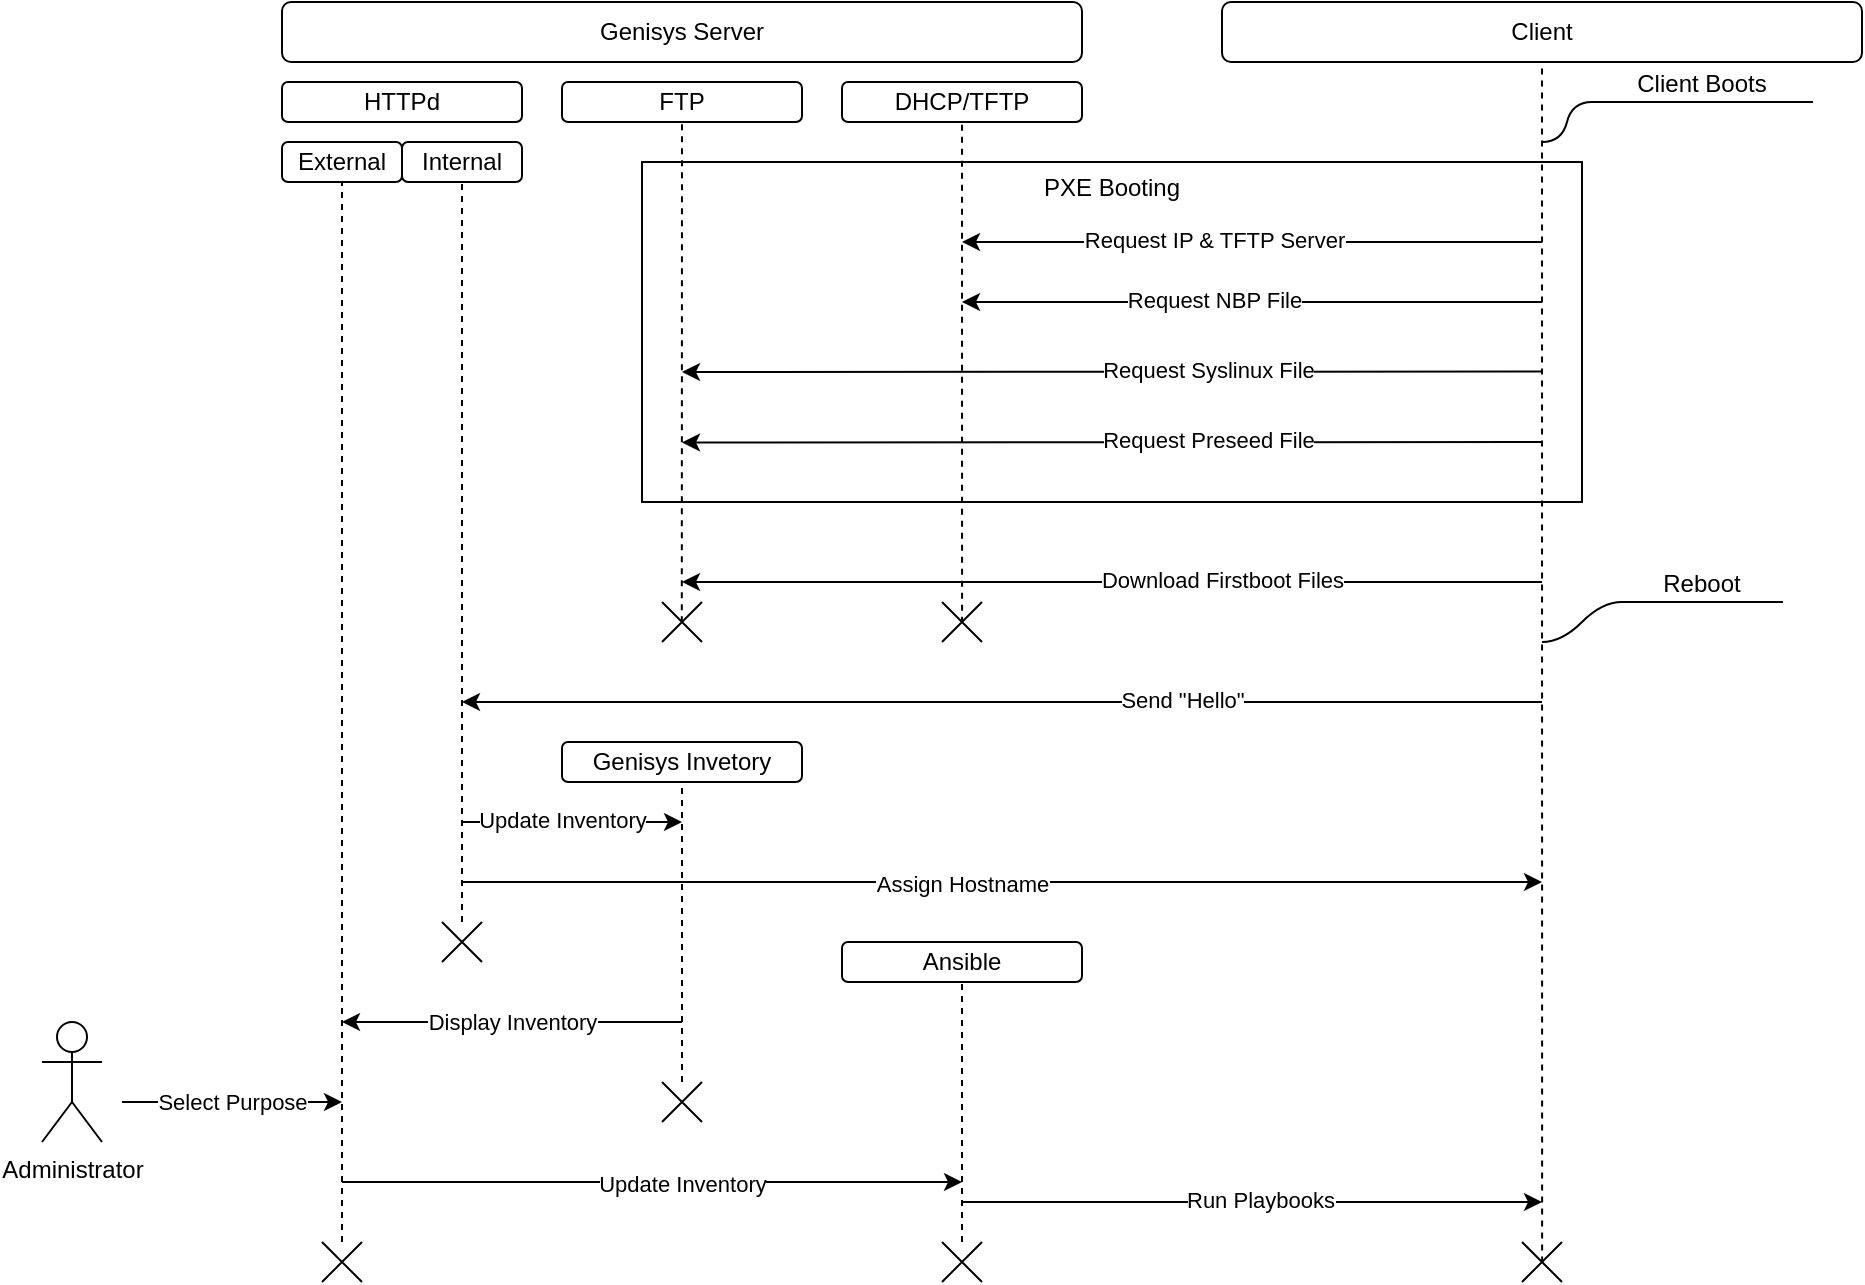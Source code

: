 <mxfile version="24.0.8" type="device">
  <diagram name="Page-1" id="Q2wZ2sweRgpwyFX9r32k">
    <mxGraphModel dx="2245" dy="750" grid="1" gridSize="10" guides="1" tooltips="1" connect="1" arrows="1" fold="1" page="1" pageScale="1" pageWidth="850" pageHeight="1100" math="0" shadow="0">
      <root>
        <mxCell id="0" />
        <mxCell id="1" parent="0" />
        <mxCell id="l6ax4jVVO7kpWbw4UJ8E-2" value="PXE Booting&lt;div&gt;&lt;br&gt;&lt;/div&gt;&lt;div&gt;&lt;br&gt;&lt;/div&gt;&lt;div&gt;&lt;br&gt;&lt;/div&gt;&lt;div&gt;&lt;br&gt;&lt;/div&gt;&lt;div&gt;&lt;br&gt;&lt;/div&gt;&lt;div&gt;&lt;br&gt;&lt;/div&gt;&lt;div&gt;&lt;br&gt;&lt;/div&gt;&lt;div&gt;&lt;br&gt;&lt;/div&gt;&lt;div&gt;&lt;br&gt;&lt;/div&gt;&lt;div&gt;&lt;br&gt;&lt;/div&gt;" style="rounded=0;whiteSpace=wrap;html=1;" vertex="1" parent="1">
          <mxGeometry x="190" y="90" width="470" height="170" as="geometry" />
        </mxCell>
        <mxCell id="XiOSTXteVxpvsbVn6G1l-1" value="Genisys Server" style="rounded=1;whiteSpace=wrap;html=1;" parent="1" vertex="1">
          <mxGeometry x="10" y="10" width="400" height="30" as="geometry" />
        </mxCell>
        <mxCell id="XiOSTXteVxpvsbVn6G1l-3" value="Client" style="rounded=1;whiteSpace=wrap;html=1;" parent="1" vertex="1">
          <mxGeometry x="480" y="10" width="320" height="30" as="geometry" />
        </mxCell>
        <mxCell id="XiOSTXteVxpvsbVn6G1l-5" value="DHCP/TFTP" style="rounded=1;whiteSpace=wrap;html=1;" parent="1" vertex="1">
          <mxGeometry x="290" y="50" width="120" height="20" as="geometry" />
        </mxCell>
        <mxCell id="XiOSTXteVxpvsbVn6G1l-7" value="" style="endArrow=none;dashed=1;html=1;rounded=0;entryX=0.5;entryY=1;entryDx=0;entryDy=0;exitX=0.503;exitY=0.51;exitDx=0;exitDy=0;exitPerimeter=0;" parent="1" edge="1" source="l6ax4jVVO7kpWbw4UJ8E-1">
          <mxGeometry width="50" height="50" relative="1" as="geometry">
            <mxPoint x="640" y="620" as="sourcePoint" />
            <mxPoint x="640" y="40" as="targetPoint" />
          </mxGeometry>
        </mxCell>
        <mxCell id="XiOSTXteVxpvsbVn6G1l-8" value="" style="endArrow=none;dashed=1;html=1;rounded=0;entryX=0.5;entryY=1;entryDx=0;entryDy=0;exitX=0.502;exitY=0.517;exitDx=0;exitDy=0;exitPerimeter=0;" parent="1" target="XiOSTXteVxpvsbVn6G1l-5" edge="1" source="XiOSTXteVxpvsbVn6G1l-9">
          <mxGeometry width="50" height="50" relative="1" as="geometry">
            <mxPoint x="350" y="300" as="sourcePoint" />
            <mxPoint x="450" y="270" as="targetPoint" />
          </mxGeometry>
        </mxCell>
        <mxCell id="XiOSTXteVxpvsbVn6G1l-9" value="" style="shape=mxgraph.sysml.x;" parent="1" vertex="1">
          <mxGeometry x="340" y="310" width="20" height="20" as="geometry" />
        </mxCell>
        <mxCell id="XiOSTXteVxpvsbVn6G1l-13" value="FTP" style="rounded=1;whiteSpace=wrap;html=1;" parent="1" vertex="1">
          <mxGeometry x="150" y="50" width="120" height="20" as="geometry" />
        </mxCell>
        <mxCell id="XiOSTXteVxpvsbVn6G1l-14" value="" style="endArrow=none;dashed=1;html=1;rounded=0;entryX=0.5;entryY=1;entryDx=0;entryDy=0;exitX=0.495;exitY=0.509;exitDx=0;exitDy=0;exitPerimeter=0;" parent="1" target="XiOSTXteVxpvsbVn6G1l-13" edge="1" source="XiOSTXteVxpvsbVn6G1l-17">
          <mxGeometry width="50" height="50" relative="1" as="geometry">
            <mxPoint x="210" y="160" as="sourcePoint" />
            <mxPoint x="450" y="260" as="targetPoint" />
          </mxGeometry>
        </mxCell>
        <mxCell id="XiOSTXteVxpvsbVn6G1l-15" value="" style="endArrow=classic;html=1;rounded=0;" parent="1" edge="1">
          <mxGeometry width="50" height="50" relative="1" as="geometry">
            <mxPoint x="640" y="300" as="sourcePoint" />
            <mxPoint x="210" y="300" as="targetPoint" />
          </mxGeometry>
        </mxCell>
        <mxCell id="XiOSTXteVxpvsbVn6G1l-16" value="Download Firstboot Files" style="edgeLabel;html=1;align=center;verticalAlign=middle;resizable=0;points=[];" parent="XiOSTXteVxpvsbVn6G1l-15" vertex="1" connectable="0">
          <mxGeometry x="-0.624" y="-1" relative="1" as="geometry">
            <mxPoint x="-79" as="offset" />
          </mxGeometry>
        </mxCell>
        <mxCell id="XiOSTXteVxpvsbVn6G1l-17" value="" style="shape=mxgraph.sysml.x;" parent="1" vertex="1">
          <mxGeometry x="200" y="310" width="20" height="20" as="geometry" />
        </mxCell>
        <mxCell id="XiOSTXteVxpvsbVn6G1l-18" value="HTTPd" style="rounded=1;whiteSpace=wrap;html=1;" parent="1" vertex="1">
          <mxGeometry x="10" y="50" width="120" height="20" as="geometry" />
        </mxCell>
        <mxCell id="XiOSTXteVxpvsbVn6G1l-19" value="" style="endArrow=none;dashed=1;html=1;rounded=0;entryX=0.5;entryY=1;entryDx=0;entryDy=0;" parent="1" source="XiOSTXteVxpvsbVn6G1l-30" target="ziEeYzQbDIDaitj3aT-Q-2" edge="1">
          <mxGeometry width="50" height="50" relative="1" as="geometry">
            <mxPoint x="100" y="320" as="sourcePoint" />
            <mxPoint x="100" y="105" as="targetPoint" />
          </mxGeometry>
        </mxCell>
        <mxCell id="XiOSTXteVxpvsbVn6G1l-20" value="" style="endArrow=classic;html=1;rounded=0;" parent="1" edge="1">
          <mxGeometry width="50" height="50" relative="1" as="geometry">
            <mxPoint x="640" y="360" as="sourcePoint" />
            <mxPoint x="100" y="360" as="targetPoint" />
          </mxGeometry>
        </mxCell>
        <mxCell id="XiOSTXteVxpvsbVn6G1l-21" value="Send &quot;Hello&quot;" style="edgeLabel;html=1;align=center;verticalAlign=middle;resizable=0;points=[];" parent="XiOSTXteVxpvsbVn6G1l-20" vertex="1" connectable="0">
          <mxGeometry x="-0.624" y="-1" relative="1" as="geometry">
            <mxPoint x="-79" as="offset" />
          </mxGeometry>
        </mxCell>
        <mxCell id="XiOSTXteVxpvsbVn6G1l-24" value="Reboot" style="whiteSpace=wrap;html=1;shape=partialRectangle;top=0;left=0;bottom=1;right=0;points=[[0,1],[1,1]];fillColor=none;align=center;verticalAlign=bottom;routingCenterY=0.5;snapToPoint=1;recursiveResize=0;autosize=1;treeFolding=1;treeMoving=1;newEdgeStyle={&quot;edgeStyle&quot;:&quot;entityRelationEdgeStyle&quot;,&quot;startArrow&quot;:&quot;none&quot;,&quot;endArrow&quot;:&quot;none&quot;,&quot;segment&quot;:10,&quot;curved&quot;:1,&quot;sourcePerimeterSpacing&quot;:0,&quot;targetPerimeterSpacing&quot;:0};" parent="1" vertex="1">
          <mxGeometry x="680" y="280" width="80" height="30" as="geometry" />
        </mxCell>
        <mxCell id="XiOSTXteVxpvsbVn6G1l-25" value="" style="edgeStyle=entityRelationEdgeStyle;startArrow=none;endArrow=none;segment=10;curved=1;sourcePerimeterSpacing=0;targetPerimeterSpacing=0;rounded=0;" parent="1" target="XiOSTXteVxpvsbVn6G1l-24" edge="1">
          <mxGeometry relative="1" as="geometry">
            <mxPoint x="640" y="330" as="sourcePoint" />
          </mxGeometry>
        </mxCell>
        <mxCell id="XiOSTXteVxpvsbVn6G1l-26" value="Genisys Invetory" style="rounded=1;whiteSpace=wrap;html=1;" parent="1" vertex="1">
          <mxGeometry x="150" y="380" width="120" height="20" as="geometry" />
        </mxCell>
        <mxCell id="XiOSTXteVxpvsbVn6G1l-27" value="" style="endArrow=none;dashed=1;html=1;rounded=0;entryX=0.5;entryY=1;entryDx=0;entryDy=0;" parent="1" source="XiOSTXteVxpvsbVn6G1l-31" target="XiOSTXteVxpvsbVn6G1l-26" edge="1">
          <mxGeometry width="50" height="50" relative="1" as="geometry">
            <mxPoint x="210" y="560" as="sourcePoint" />
            <mxPoint x="80" y="240" as="targetPoint" />
          </mxGeometry>
        </mxCell>
        <mxCell id="XiOSTXteVxpvsbVn6G1l-28" value="" style="endArrow=classic;html=1;rounded=0;" parent="1" edge="1">
          <mxGeometry width="50" height="50" relative="1" as="geometry">
            <mxPoint x="100" y="420" as="sourcePoint" />
            <mxPoint x="210" y="420" as="targetPoint" />
          </mxGeometry>
        </mxCell>
        <mxCell id="XiOSTXteVxpvsbVn6G1l-29" value="Update Inventory" style="edgeLabel;html=1;align=center;verticalAlign=middle;resizable=0;points=[];" parent="XiOSTXteVxpvsbVn6G1l-28" vertex="1" connectable="0">
          <mxGeometry x="0.177" y="1" relative="1" as="geometry">
            <mxPoint x="-15" as="offset" />
          </mxGeometry>
        </mxCell>
        <mxCell id="XiOSTXteVxpvsbVn6G1l-37" value="" style="endArrow=classic;html=1;rounded=0;" parent="1" edge="1">
          <mxGeometry width="50" height="50" relative="1" as="geometry">
            <mxPoint x="350" y="610" as="sourcePoint" />
            <mxPoint x="640" y="610" as="targetPoint" />
          </mxGeometry>
        </mxCell>
        <mxCell id="XiOSTXteVxpvsbVn6G1l-38" value="Run Playbooks" style="edgeLabel;html=1;align=center;verticalAlign=middle;resizable=0;points=[];" parent="XiOSTXteVxpvsbVn6G1l-37" vertex="1" connectable="0">
          <mxGeometry x="0.177" y="1" relative="1" as="geometry">
            <mxPoint x="-22" as="offset" />
          </mxGeometry>
        </mxCell>
        <mxCell id="XiOSTXteVxpvsbVn6G1l-30" value="" style="shape=mxgraph.sysml.x;" parent="1" vertex="1">
          <mxGeometry x="90" y="470" width="20" height="20" as="geometry" />
        </mxCell>
        <mxCell id="ziEeYzQbDIDaitj3aT-Q-2" value="Internal" style="rounded=1;whiteSpace=wrap;html=1;" parent="1" vertex="1">
          <mxGeometry x="70" y="80" width="60" height="20" as="geometry" />
        </mxCell>
        <mxCell id="ziEeYzQbDIDaitj3aT-Q-3" value="" style="endArrow=none;dashed=1;html=1;rounded=0;entryX=0.5;entryY=1;entryDx=0;entryDy=0;" parent="1" source="ziEeYzQbDIDaitj3aT-Q-4" target="ziEeYzQbDIDaitj3aT-Q-5" edge="1">
          <mxGeometry width="50" height="50" relative="1" as="geometry">
            <mxPoint x="40" y="440" as="sourcePoint" />
            <mxPoint x="40" y="105" as="targetPoint" />
          </mxGeometry>
        </mxCell>
        <mxCell id="ziEeYzQbDIDaitj3aT-Q-4" value="" style="shape=mxgraph.sysml.x;" parent="1" vertex="1">
          <mxGeometry x="30" y="630" width="20" height="20" as="geometry" />
        </mxCell>
        <mxCell id="ziEeYzQbDIDaitj3aT-Q-5" value="External" style="rounded=1;whiteSpace=wrap;html=1;" parent="1" vertex="1">
          <mxGeometry x="10" y="80" width="60" height="20" as="geometry" />
        </mxCell>
        <mxCell id="ziEeYzQbDIDaitj3aT-Q-7" value="Display Inventory" style="endArrow=classic;html=1;rounded=0;" parent="1" edge="1">
          <mxGeometry width="50" height="50" relative="1" as="geometry">
            <mxPoint x="210" y="520" as="sourcePoint" />
            <mxPoint x="40" y="520" as="targetPoint" />
          </mxGeometry>
        </mxCell>
        <mxCell id="ziEeYzQbDIDaitj3aT-Q-8" value="Administrator" style="shape=umlActor;verticalLabelPosition=bottom;verticalAlign=top;html=1;outlineConnect=0;" parent="1" vertex="1">
          <mxGeometry x="-110" y="520" width="30" height="60" as="geometry" />
        </mxCell>
        <mxCell id="ziEeYzQbDIDaitj3aT-Q-9" value="Select Purpose" style="endArrow=classic;html=1;rounded=0;" parent="1" edge="1">
          <mxGeometry width="50" height="50" relative="1" as="geometry">
            <mxPoint x="-70" y="560" as="sourcePoint" />
            <mxPoint x="40" y="560" as="targetPoint" />
          </mxGeometry>
        </mxCell>
        <mxCell id="XiOSTXteVxpvsbVn6G1l-31" value="" style="shape=mxgraph.sysml.x;" parent="1" vertex="1">
          <mxGeometry x="200" y="550" width="20" height="20" as="geometry" />
        </mxCell>
        <mxCell id="ziEeYzQbDIDaitj3aT-Q-11" value="Ansible" style="rounded=1;whiteSpace=wrap;html=1;" parent="1" vertex="1">
          <mxGeometry x="290" y="480" width="120" height="20" as="geometry" />
        </mxCell>
        <mxCell id="ziEeYzQbDIDaitj3aT-Q-12" value="" style="endArrow=none;dashed=1;html=1;rounded=0;entryX=0.5;entryY=1;entryDx=0;entryDy=0;" parent="1" source="ziEeYzQbDIDaitj3aT-Q-13" target="ziEeYzQbDIDaitj3aT-Q-11" edge="1">
          <mxGeometry width="50" height="50" relative="1" as="geometry">
            <mxPoint x="350" y="560" as="sourcePoint" />
            <mxPoint x="220" y="240" as="targetPoint" />
          </mxGeometry>
        </mxCell>
        <mxCell id="ziEeYzQbDIDaitj3aT-Q-13" value="" style="shape=mxgraph.sysml.x;" parent="1" vertex="1">
          <mxGeometry x="340" y="630" width="20" height="20" as="geometry" />
        </mxCell>
        <mxCell id="ziEeYzQbDIDaitj3aT-Q-14" value="" style="endArrow=classic;html=1;rounded=0;" parent="1" edge="1">
          <mxGeometry width="50" height="50" relative="1" as="geometry">
            <mxPoint x="40" y="600" as="sourcePoint" />
            <mxPoint x="350" y="600" as="targetPoint" />
          </mxGeometry>
        </mxCell>
        <mxCell id="ziEeYzQbDIDaitj3aT-Q-15" value="&lt;div&gt;Update Inventory&lt;/div&gt;" style="edgeLabel;html=1;align=center;verticalAlign=middle;resizable=0;points=[];" parent="ziEeYzQbDIDaitj3aT-Q-14" vertex="1" connectable="0">
          <mxGeometry x="0.78" y="-1" relative="1" as="geometry">
            <mxPoint x="-106" as="offset" />
          </mxGeometry>
        </mxCell>
        <mxCell id="Q_qr_6T4GWN1CKnkdKzT-1" value="" style="endArrow=classic;html=1;rounded=0;" parent="1" edge="1">
          <mxGeometry width="50" height="50" relative="1" as="geometry">
            <mxPoint x="100" y="450" as="sourcePoint" />
            <mxPoint x="640" y="450" as="targetPoint" />
          </mxGeometry>
        </mxCell>
        <mxCell id="Q_qr_6T4GWN1CKnkdKzT-2" value="Assign Hostname" style="edgeLabel;html=1;align=center;verticalAlign=middle;resizable=0;points=[];rotation=0;" parent="Q_qr_6T4GWN1CKnkdKzT-1" vertex="1" connectable="0">
          <mxGeometry x="0.311" y="-1" relative="1" as="geometry">
            <mxPoint x="-104" as="offset" />
          </mxGeometry>
        </mxCell>
        <mxCell id="l6ax4jVVO7kpWbw4UJ8E-1" value="" style="shape=mxgraph.sysml.x;" vertex="1" parent="1">
          <mxGeometry x="630" y="630" width="20" height="20" as="geometry" />
        </mxCell>
        <mxCell id="l6ax4jVVO7kpWbw4UJ8E-4" value="" style="endArrow=classic;html=1;rounded=0;" edge="1" parent="1">
          <mxGeometry width="50" height="50" relative="1" as="geometry">
            <mxPoint x="640" y="130" as="sourcePoint" />
            <mxPoint x="350" y="130" as="targetPoint" />
          </mxGeometry>
        </mxCell>
        <mxCell id="l6ax4jVVO7kpWbw4UJ8E-5" value="Request IP &amp;amp; TFTP Server" style="edgeLabel;html=1;align=center;verticalAlign=middle;resizable=0;points=[];" vertex="1" connectable="0" parent="l6ax4jVVO7kpWbw4UJ8E-4">
          <mxGeometry x="0.136" y="-1" relative="1" as="geometry">
            <mxPoint as="offset" />
          </mxGeometry>
        </mxCell>
        <mxCell id="l6ax4jVVO7kpWbw4UJ8E-6" value="" style="endArrow=classic;html=1;rounded=0;" edge="1" parent="1">
          <mxGeometry width="50" height="50" relative="1" as="geometry">
            <mxPoint x="640" y="160" as="sourcePoint" />
            <mxPoint x="350" y="160" as="targetPoint" />
          </mxGeometry>
        </mxCell>
        <mxCell id="l6ax4jVVO7kpWbw4UJ8E-7" value="Request NBP File" style="edgeLabel;html=1;align=center;verticalAlign=middle;resizable=0;points=[];" vertex="1" connectable="0" parent="l6ax4jVVO7kpWbw4UJ8E-6">
          <mxGeometry x="0.136" y="-1" relative="1" as="geometry">
            <mxPoint as="offset" />
          </mxGeometry>
        </mxCell>
        <mxCell id="l6ax4jVVO7kpWbw4UJ8E-9" value="" style="endArrow=classic;html=1;rounded=0;" edge="1" parent="1">
          <mxGeometry width="50" height="50" relative="1" as="geometry">
            <mxPoint x="640" y="194.76" as="sourcePoint" />
            <mxPoint x="210" y="195" as="targetPoint" />
          </mxGeometry>
        </mxCell>
        <mxCell id="l6ax4jVVO7kpWbw4UJ8E-12" value="Request Syslinux File" style="edgeLabel;html=1;align=center;verticalAlign=middle;resizable=0;points=[];" vertex="1" connectable="0" parent="l6ax4jVVO7kpWbw4UJ8E-9">
          <mxGeometry x="-0.221" y="-1" relative="1" as="geometry">
            <mxPoint as="offset" />
          </mxGeometry>
        </mxCell>
        <mxCell id="l6ax4jVVO7kpWbw4UJ8E-13" value="" style="endArrow=classic;html=1;rounded=0;" edge="1" parent="1">
          <mxGeometry width="50" height="50" relative="1" as="geometry">
            <mxPoint x="640" y="230" as="sourcePoint" />
            <mxPoint x="210" y="230.24" as="targetPoint" />
          </mxGeometry>
        </mxCell>
        <mxCell id="l6ax4jVVO7kpWbw4UJ8E-14" value="Request Preseed File" style="edgeLabel;html=1;align=center;verticalAlign=middle;resizable=0;points=[];" vertex="1" connectable="0" parent="l6ax4jVVO7kpWbw4UJ8E-13">
          <mxGeometry x="-0.221" y="-1" relative="1" as="geometry">
            <mxPoint as="offset" />
          </mxGeometry>
        </mxCell>
        <mxCell id="l6ax4jVVO7kpWbw4UJ8E-15" value="Client Boots" style="whiteSpace=wrap;html=1;shape=partialRectangle;top=0;left=0;bottom=1;right=0;points=[[0,1],[1,1]];fillColor=none;align=center;verticalAlign=bottom;routingCenterY=0.5;snapToPoint=1;recursiveResize=0;autosize=1;treeFolding=1;treeMoving=1;newEdgeStyle={&quot;edgeStyle&quot;:&quot;entityRelationEdgeStyle&quot;,&quot;startArrow&quot;:&quot;none&quot;,&quot;endArrow&quot;:&quot;none&quot;,&quot;segment&quot;:10,&quot;curved&quot;:1,&quot;sourcePerimeterSpacing&quot;:0,&quot;targetPerimeterSpacing&quot;:0};" vertex="1" parent="1">
          <mxGeometry x="665" y="30" width="110" height="30" as="geometry" />
        </mxCell>
        <mxCell id="l6ax4jVVO7kpWbw4UJ8E-16" value="" style="edgeStyle=entityRelationEdgeStyle;startArrow=none;endArrow=none;segment=10;curved=1;sourcePerimeterSpacing=0;targetPerimeterSpacing=0;rounded=0;" edge="1" parent="1" target="l6ax4jVVO7kpWbw4UJ8E-15">
          <mxGeometry relative="1" as="geometry">
            <mxPoint x="640" y="80" as="sourcePoint" />
          </mxGeometry>
        </mxCell>
      </root>
    </mxGraphModel>
  </diagram>
</mxfile>
